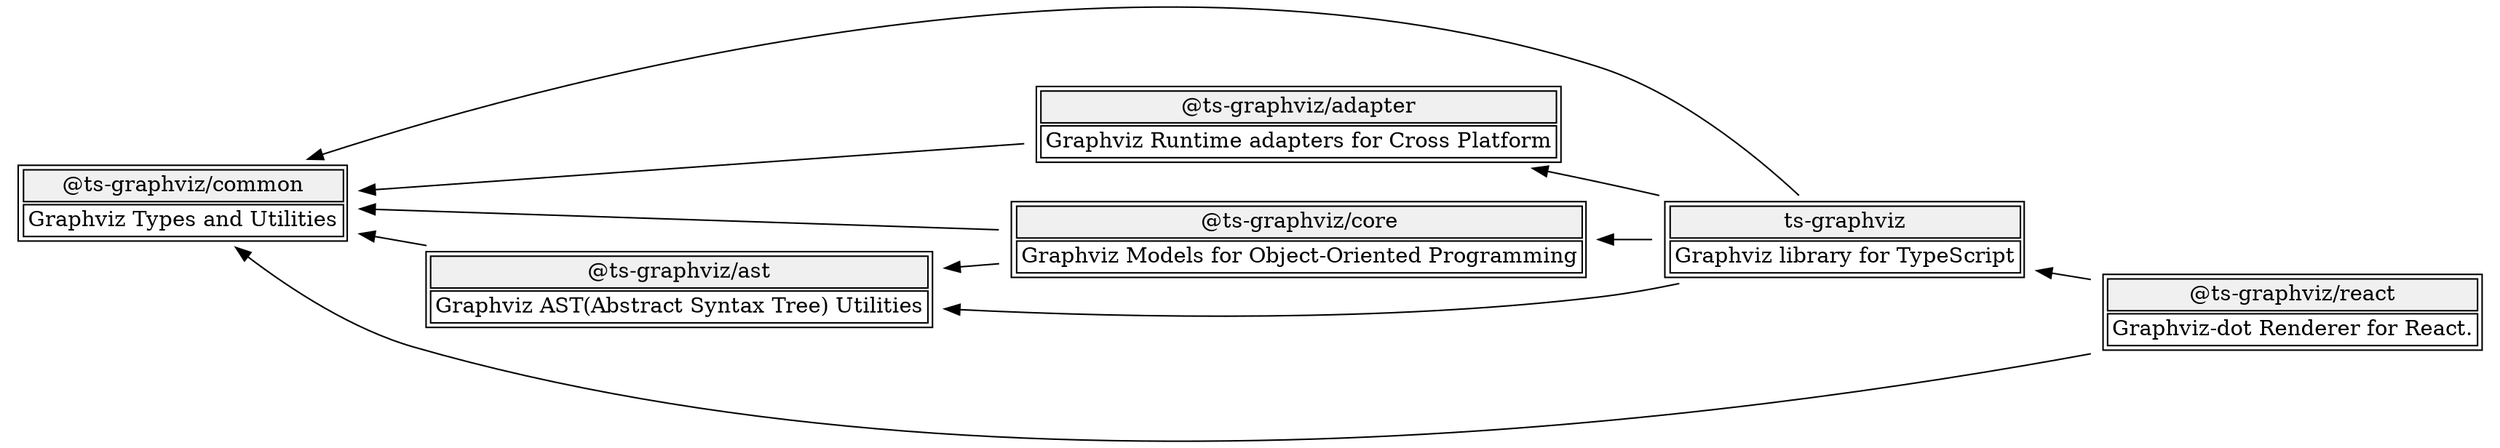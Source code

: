 digraph "dependency_graph" {
  newrank = true;
  rankdir = "LR";
  edge [
    dir = "back";
  ];
  node [
    shape = "none";
  ];
  "@ts-graphviz/adapter" [
    label = <<TABLE><TR><TD PORT="name" BGCOLOR="#f0f0f0" ALIGN="CENTER">@ts-graphviz/adapter</TD></TR><TR><TD PORT="description" ALIGN="CENTER">Graphviz Runtime adapters for Cross Platform</TD></TR></TABLE>>;
    URL = "https://www.npmjs.com/package/@ts-graphviz/adapter";
  ];
  "@ts-graphviz/ast" [
    label = <<TABLE><TR><TD PORT="name" BGCOLOR="#f0f0f0" ALIGN="CENTER">@ts-graphviz/ast</TD></TR><TR><TD PORT="description" ALIGN="CENTER">Graphviz AST(Abstract Syntax Tree) Utilities</TD></TR></TABLE>>;
    URL = "https://www.npmjs.com/package/@ts-graphviz/ast";
  ];
  "@ts-graphviz/common" [
    label = <<TABLE><TR><TD PORT="name" BGCOLOR="#f0f0f0" ALIGN="CENTER">@ts-graphviz/common</TD></TR><TR><TD PORT="description" ALIGN="CENTER">Graphviz Types and Utilities</TD></TR></TABLE>>;
    URL = "https://www.npmjs.com/package/@ts-graphviz/common";
  ];
  "@ts-graphviz/core" [
    label = <<TABLE><TR><TD PORT="name" BGCOLOR="#f0f0f0" ALIGN="CENTER">@ts-graphviz/core</TD></TR><TR><TD PORT="description" ALIGN="CENTER">Graphviz Models for Object-Oriented Programming</TD></TR></TABLE>>;
    URL = "https://www.npmjs.com/package/@ts-graphviz/core";
  ];
  "@ts-graphviz/react" [
    label = <<TABLE><TR><TD PORT="name" BGCOLOR="#f0f0f0" ALIGN="CENTER">@ts-graphviz/react</TD></TR><TR><TD PORT="description" ALIGN="CENTER">Graphviz-dot Renderer for React.</TD></TR></TABLE>>;
    URL = "https://www.npmjs.com/package/@ts-graphviz/react";
  ];
  "ts-graphviz" [
    label = <<TABLE><TR><TD PORT="name" BGCOLOR="#f0f0f0" ALIGN="CENTER">ts-graphviz</TD></TR><TR><TD PORT="description" ALIGN="CENTER">Graphviz library for TypeScript</TD></TR></TABLE>>;
    URL = "https://www.npmjs.com/package/ts-graphviz";
  ];
  "@ts-graphviz/common" -> "@ts-graphviz/adapter";
  "@ts-graphviz/common" -> "@ts-graphviz/ast";
  "@ts-graphviz/ast" -> "@ts-graphviz/core";
  "@ts-graphviz/common" -> "@ts-graphviz/core";
  "@ts-graphviz/common" -> "@ts-graphviz/react";
  "ts-graphviz" -> "@ts-graphviz/react";
  "@ts-graphviz/adapter" -> "ts-graphviz";
  "@ts-graphviz/ast" -> "ts-graphviz";
  "@ts-graphviz/common" -> "ts-graphviz";
  "@ts-graphviz/core" -> "ts-graphviz";
}
